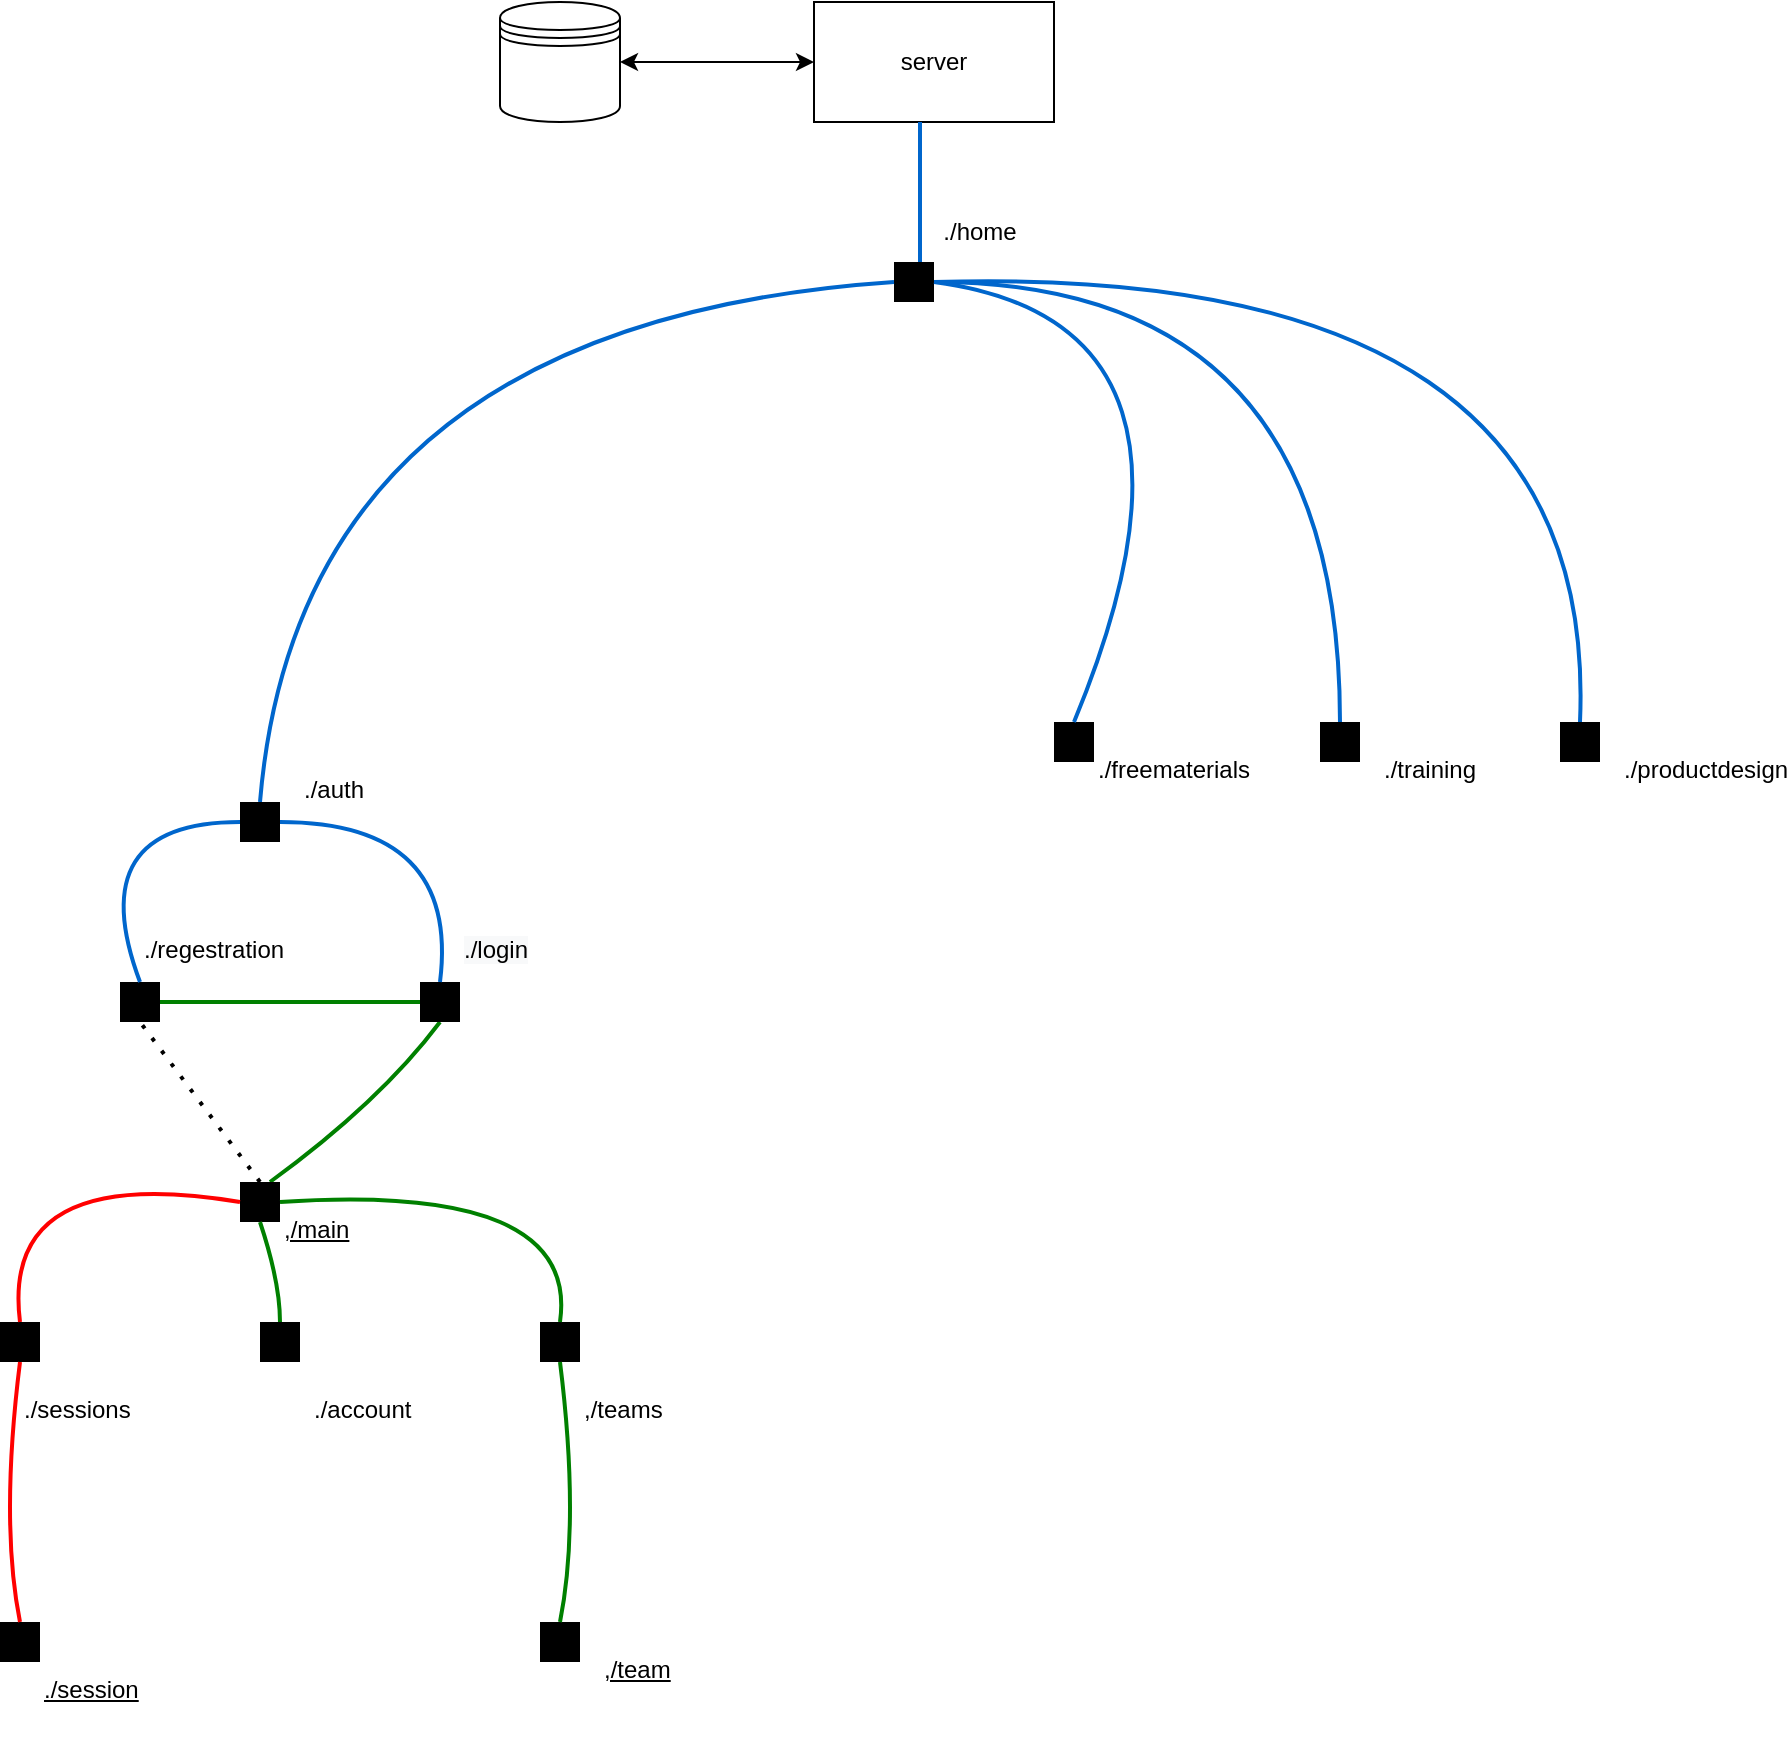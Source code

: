 <mxfile version="20.2.3" type="github">
  <diagram name="Page-1" id="b33cb84f-bf7a-9ccf-f142-242d16432e5d">
    <mxGraphModel dx="700" dy="752" grid="1" gridSize="10" guides="1" tooltips="1" connect="1" arrows="1" fold="1" page="1" pageScale="1.5" pageWidth="1169" pageHeight="826" background="none" math="0" shadow="0">
      <root>
        <mxCell id="0" style=";html=1;" />
        <mxCell id="1" style=";html=1;" parent="0" />
        <mxCell id="2a5a01dd2e413fbf-43" style="edgeStyle=none;curved=1;html=1;endArrow=none;endFill=0;strokeColor=green;strokeWidth=2;fontSize=24;exitX=1;exitY=0.5;exitDx=0;exitDy=0;fillColor=#B9E0A5;entryX=0;entryY=0.5;entryDx=0;entryDy=0;" parent="1" source="BhT1gj-zwRNEUNMPTzrb-11" target="BhT1gj-zwRNEUNMPTzrb-16" edge="1">
          <mxGeometry relative="1" as="geometry">
            <Array as="points" />
            <mxPoint x="520" y="354.615" as="sourcePoint" />
            <mxPoint x="530" y="470" as="targetPoint" />
          </mxGeometry>
        </mxCell>
        <mxCell id="2a5a01dd2e413fbf-12" value="" style="whiteSpace=wrap;html=1;rounded=0;shadow=0;strokeWidth=1;fillColor=#000000;fontSize=24;align=right;strokeColor=none;" parent="1" vertex="1">
          <mxGeometry x="857" y="190" width="20" height="20" as="geometry" />
        </mxCell>
        <mxCell id="2a5a01dd2e413fbf-44" style="edgeStyle=none;curved=1;html=1;endArrow=none;endFill=0;strokeColor=#0066CC;strokeWidth=2;fontSize=24;entryX=0;entryY=0.5;entryDx=0;entryDy=0;exitX=0.5;exitY=0;exitDx=0;exitDy=0;" parent="1" source="2a5a01dd2e413fbf-13" target="2a5a01dd2e413fbf-12" edge="1">
          <mxGeometry relative="1" as="geometry">
            <Array as="points">
              <mxPoint x="560" y="220" />
            </Array>
            <mxPoint x="490" y="320" as="sourcePoint" />
            <mxPoint x="450" y="620" as="targetPoint" />
          </mxGeometry>
        </mxCell>
        <mxCell id="2a5a01dd2e413fbf-13" value="" style="whiteSpace=wrap;html=1;rounded=0;shadow=0;strokeWidth=1;fillColor=#000000;fontSize=24;align=right;strokeColor=none;" parent="1" vertex="1">
          <mxGeometry x="530" y="460" width="20" height="20" as="geometry" />
        </mxCell>
        <mxCell id="BhT1gj-zwRNEUNMPTzrb-5" value="./home" style="text;html=1;strokeColor=none;fillColor=none;align=center;verticalAlign=middle;whiteSpace=wrap;rounded=0;" parent="1" vertex="1">
          <mxGeometry x="870" y="160" width="60" height="30" as="geometry" />
        </mxCell>
        <mxCell id="BhT1gj-zwRNEUNMPTzrb-8" value="" style="whiteSpace=wrap;html=1;rounded=0;shadow=0;strokeWidth=1;fillColor=#000000;fontSize=24;align=right;strokeColor=none;" parent="1" vertex="1">
          <mxGeometry x="1070" y="420" width="20" height="20" as="geometry" />
        </mxCell>
        <mxCell id="BhT1gj-zwRNEUNMPTzrb-10" value="&lt;div style=&quot;text-align: center;&quot;&gt;./auth&lt;/div&gt;" style="text;whiteSpace=wrap;html=1;" parent="1" vertex="1">
          <mxGeometry x="560" y="440" width="70" height="40" as="geometry" />
        </mxCell>
        <mxCell id="BhT1gj-zwRNEUNMPTzrb-11" value="" style="whiteSpace=wrap;html=1;rounded=0;shadow=0;strokeWidth=1;fillColor=#000000;fontSize=24;align=right;strokeColor=none;" parent="1" vertex="1">
          <mxGeometry x="470" y="550" width="20" height="20" as="geometry" />
        </mxCell>
        <mxCell id="BhT1gj-zwRNEUNMPTzrb-12" value="&lt;span style=&quot;color: rgb(0, 0, 0); font-family: Helvetica; font-size: 12px; font-style: normal; font-variant-ligatures: normal; font-variant-caps: normal; font-weight: 400; letter-spacing: normal; orphans: 2; text-align: center; text-indent: 0px; text-transform: none; widows: 2; word-spacing: 0px; -webkit-text-stroke-width: 0px; background-color: rgb(248, 249, 250); text-decoration-thickness: initial; text-decoration-style: initial; text-decoration-color: initial; float: none; display: inline !important;&quot;&gt;./login&lt;/span&gt;" style="text;whiteSpace=wrap;html=1;" parent="1" vertex="1">
          <mxGeometry x="640" y="520" width="60" height="40" as="geometry" />
        </mxCell>
        <mxCell id="BhT1gj-zwRNEUNMPTzrb-13" value="&lt;div style=&quot;text-align: center;&quot;&gt;&lt;span style=&quot;background-color: initial;&quot;&gt;./regestration&lt;/span&gt;&lt;/div&gt;" style="text;whiteSpace=wrap;html=1;" parent="1" vertex="1">
          <mxGeometry x="480" y="520" width="60" height="40" as="geometry" />
        </mxCell>
        <mxCell id="BhT1gj-zwRNEUNMPTzrb-14" style="edgeStyle=none;curved=1;html=1;endArrow=none;endFill=0;strokeColor=green;strokeWidth=2;fontSize=24;fillColor=#B9E0A5;entryX=0.75;entryY=0;entryDx=0;entryDy=0;" parent="1" target="BhT1gj-zwRNEUNMPTzrb-26" edge="1">
          <mxGeometry relative="1" as="geometry">
            <Array as="points">
              <mxPoint x="600" y="610" />
            </Array>
            <mxPoint x="630" y="570" as="sourcePoint" />
            <mxPoint x="550" y="470" as="targetPoint" />
          </mxGeometry>
        </mxCell>
        <mxCell id="BhT1gj-zwRNEUNMPTzrb-16" value="" style="whiteSpace=wrap;html=1;rounded=0;shadow=0;strokeWidth=1;fillColor=#000000;fontSize=24;align=right;strokeColor=none;" parent="1" vertex="1">
          <mxGeometry x="620" y="550" width="20" height="20" as="geometry" />
        </mxCell>
        <mxCell id="BhT1gj-zwRNEUNMPTzrb-19" value="" style="shape=datastore;whiteSpace=wrap;html=1;" parent="1" vertex="1">
          <mxGeometry x="660" y="60" width="60" height="60" as="geometry" />
        </mxCell>
        <mxCell id="BhT1gj-zwRNEUNMPTzrb-20" value="server" style="rounded=0;whiteSpace=wrap;html=1;" parent="1" vertex="1">
          <mxGeometry x="817" y="60" width="120" height="60" as="geometry" />
        </mxCell>
        <mxCell id="BhT1gj-zwRNEUNMPTzrb-23" value="" style="endArrow=classic;startArrow=classic;html=1;rounded=0;fillColor=#B9E0A5;entryX=1;entryY=0.5;entryDx=0;entryDy=0;exitX=0;exitY=0.5;exitDx=0;exitDy=0;" parent="1" source="BhT1gj-zwRNEUNMPTzrb-20" target="BhT1gj-zwRNEUNMPTzrb-19" edge="1">
          <mxGeometry width="50" height="50" relative="1" as="geometry">
            <mxPoint x="740" y="450" as="sourcePoint" />
            <mxPoint x="790" y="400" as="targetPoint" />
          </mxGeometry>
        </mxCell>
        <mxCell id="BhT1gj-zwRNEUNMPTzrb-24" style="edgeStyle=none;curved=1;html=1;endArrow=none;endFill=0;strokeColor=#0066CC;strokeWidth=2;fontSize=24;" parent="1" edge="1">
          <mxGeometry relative="1" as="geometry">
            <Array as="points" />
            <mxPoint x="870" y="190" as="sourcePoint" />
            <mxPoint x="870" y="120" as="targetPoint" />
          </mxGeometry>
        </mxCell>
        <mxCell id="BhT1gj-zwRNEUNMPTzrb-26" value="" style="whiteSpace=wrap;html=1;rounded=0;shadow=0;strokeWidth=1;fillColor=#000000;fontSize=24;align=right;strokeColor=none;" parent="1" vertex="1">
          <mxGeometry x="530" y="650" width="20" height="20" as="geometry" />
        </mxCell>
        <mxCell id="BhT1gj-zwRNEUNMPTzrb-29" style="edgeStyle=none;curved=1;html=1;endArrow=none;endFill=0;strokeColor=#0066CC;strokeWidth=2;fontSize=24;entryX=0.5;entryY=0;entryDx=0;entryDy=0;exitX=0.5;exitY=0;exitDx=0;exitDy=0;" parent="1" target="BhT1gj-zwRNEUNMPTzrb-16" edge="1">
          <mxGeometry relative="1" as="geometry">
            <Array as="points">
              <mxPoint x="640" y="470" />
            </Array>
            <mxPoint x="550" y="470" as="sourcePoint" />
            <mxPoint x="867" y="210" as="targetPoint" />
          </mxGeometry>
        </mxCell>
        <mxCell id="BhT1gj-zwRNEUNMPTzrb-30" style="edgeStyle=none;curved=1;html=1;endArrow=none;endFill=0;strokeColor=#0066CC;strokeWidth=2;fontSize=24;exitX=0;exitY=0.5;exitDx=0;exitDy=0;" parent="1" source="2a5a01dd2e413fbf-13" edge="1">
          <mxGeometry relative="1" as="geometry">
            <Array as="points">
              <mxPoint x="450" y="470" />
            </Array>
            <mxPoint x="560" y="480" as="sourcePoint" />
            <mxPoint x="480" y="550" as="targetPoint" />
          </mxGeometry>
        </mxCell>
        <mxCell id="BhT1gj-zwRNEUNMPTzrb-31" value="&lt;div style=&quot;text-align: center;&quot;&gt;&lt;span style=&quot;background-color: initial;&quot;&gt;&lt;u&gt;,/main&lt;/u&gt;&lt;/span&gt;&lt;/div&gt;" style="text;whiteSpace=wrap;html=1;" parent="1" vertex="1">
          <mxGeometry x="550" y="660" width="60" height="40" as="geometry" />
        </mxCell>
        <mxCell id="BhT1gj-zwRNEUNMPTzrb-32" value="" style="whiteSpace=wrap;html=1;rounded=0;shadow=0;strokeWidth=1;fillColor=#000000;fontSize=24;align=right;strokeColor=none;" parent="1" vertex="1">
          <mxGeometry x="410" y="720" width="20" height="20" as="geometry" />
        </mxCell>
        <mxCell id="BhT1gj-zwRNEUNMPTzrb-33" value="&lt;div style=&quot;text-align: center;&quot;&gt;&lt;span style=&quot;background-color: initial;&quot;&gt;./sessions&lt;/span&gt;&lt;/div&gt;" style="text;whiteSpace=wrap;html=1;" parent="1" vertex="1">
          <mxGeometry x="420" y="750" width="60" height="40" as="geometry" />
        </mxCell>
        <mxCell id="BhT1gj-zwRNEUNMPTzrb-34" value="" style="whiteSpace=wrap;html=1;rounded=0;shadow=0;strokeWidth=1;fillColor=#000000;fontSize=24;align=right;strokeColor=none;" parent="1" vertex="1">
          <mxGeometry x="540" y="720" width="20" height="20" as="geometry" />
        </mxCell>
        <mxCell id="BhT1gj-zwRNEUNMPTzrb-35" value="&lt;div style=&quot;text-align: center;&quot;&gt;./account&lt;/div&gt;" style="text;whiteSpace=wrap;html=1;" parent="1" vertex="1">
          <mxGeometry x="565" y="750" width="60" height="40" as="geometry" />
        </mxCell>
        <mxCell id="BhT1gj-zwRNEUNMPTzrb-36" value="" style="whiteSpace=wrap;html=1;rounded=0;shadow=0;strokeWidth=1;fillColor=#000000;fontSize=24;align=right;strokeColor=none;" parent="1" vertex="1">
          <mxGeometry x="680" y="720" width="20" height="20" as="geometry" />
        </mxCell>
        <mxCell id="BhT1gj-zwRNEUNMPTzrb-37" value="&lt;div style=&quot;text-align: center;&quot;&gt;,/teams&lt;/div&gt;" style="text;whiteSpace=wrap;html=1;" parent="1" vertex="1">
          <mxGeometry x="700" y="750" width="60" height="40" as="geometry" />
        </mxCell>
        <mxCell id="BhT1gj-zwRNEUNMPTzrb-38" style="edgeStyle=none;curved=1;html=1;endArrow=none;endFill=0;strokeColor=red;strokeWidth=2;fontSize=24;exitX=0.5;exitY=0;exitDx=0;exitDy=0;fillColor=#B9E0A5;" parent="1" source="BhT1gj-zwRNEUNMPTzrb-32" edge="1">
          <mxGeometry relative="1" as="geometry">
            <Array as="points">
              <mxPoint x="410" y="640" />
            </Array>
            <mxPoint x="480" y="575" as="sourcePoint" />
            <mxPoint x="530" y="660" as="targetPoint" />
          </mxGeometry>
        </mxCell>
        <mxCell id="BhT1gj-zwRNEUNMPTzrb-40" style="edgeStyle=none;curved=1;html=1;endArrow=none;endFill=0;strokeColor=green;strokeWidth=2;fontSize=24;exitX=0.5;exitY=0;exitDx=0;exitDy=0;fillColor=#B9E0A5;entryX=0;entryY=0;entryDx=0;entryDy=0;" parent="1" source="BhT1gj-zwRNEUNMPTzrb-36" target="BhT1gj-zwRNEUNMPTzrb-31" edge="1">
          <mxGeometry relative="1" as="geometry">
            <Array as="points">
              <mxPoint x="700" y="650" />
            </Array>
            <mxPoint x="430" y="730" as="sourcePoint" />
            <mxPoint x="540" y="670" as="targetPoint" />
          </mxGeometry>
        </mxCell>
        <mxCell id="BhT1gj-zwRNEUNMPTzrb-41" style="edgeStyle=none;curved=1;html=1;endArrow=none;endFill=0;strokeColor=green;strokeWidth=2;fontSize=24;fillColor=#B9E0A5;exitX=0.5;exitY=1;exitDx=0;exitDy=0;entryX=0.5;entryY=0;entryDx=0;entryDy=0;" parent="1" source="BhT1gj-zwRNEUNMPTzrb-26" target="BhT1gj-zwRNEUNMPTzrb-34" edge="1">
          <mxGeometry relative="1" as="geometry">
            <Array as="points">
              <mxPoint x="550" y="700" />
            </Array>
            <mxPoint x="650" y="570" as="sourcePoint" />
            <mxPoint x="550" y="730" as="targetPoint" />
          </mxGeometry>
        </mxCell>
        <mxCell id="BhT1gj-zwRNEUNMPTzrb-42" value="" style="whiteSpace=wrap;html=1;rounded=0;shadow=0;strokeWidth=1;fillColor=#000000;fontSize=24;align=right;strokeColor=none;" parent="1" vertex="1">
          <mxGeometry x="410" y="870" width="20" height="20" as="geometry" />
        </mxCell>
        <mxCell id="BhT1gj-zwRNEUNMPTzrb-43" style="edgeStyle=none;curved=1;html=1;endArrow=none;endFill=0;strokeColor=red;strokeWidth=2;fontSize=24;exitX=0.5;exitY=0;exitDx=0;exitDy=0;fillColor=#B9E0A5;entryX=0.5;entryY=1;entryDx=0;entryDy=0;" parent="1" source="BhT1gj-zwRNEUNMPTzrb-42" target="BhT1gj-zwRNEUNMPTzrb-32" edge="1">
          <mxGeometry relative="1" as="geometry">
            <Array as="points">
              <mxPoint x="410" y="820" />
            </Array>
            <mxPoint x="430" y="730" as="sourcePoint" />
            <mxPoint x="340" y="740" as="targetPoint" />
          </mxGeometry>
        </mxCell>
        <mxCell id="BhT1gj-zwRNEUNMPTzrb-44" value="&lt;div style=&quot;text-align: center;&quot;&gt;&lt;span style=&quot;background-color: initial;&quot;&gt;&lt;u&gt;./session&lt;/u&gt;&lt;/span&gt;&lt;/div&gt;" style="text;whiteSpace=wrap;html=1;" parent="1" vertex="1">
          <mxGeometry x="430" y="890" width="60" height="40" as="geometry" />
        </mxCell>
        <mxCell id="BhT1gj-zwRNEUNMPTzrb-46" value="" style="whiteSpace=wrap;html=1;rounded=0;shadow=0;strokeWidth=1;fillColor=#000000;fontSize=24;align=right;strokeColor=none;" parent="1" vertex="1">
          <mxGeometry x="680" y="870" width="20" height="20" as="geometry" />
        </mxCell>
        <mxCell id="BhT1gj-zwRNEUNMPTzrb-47" style="edgeStyle=none;curved=1;html=1;endArrow=none;endFill=0;strokeColor=green;strokeWidth=2;fontSize=24;exitX=0.5;exitY=1;exitDx=0;exitDy=0;fillColor=#B9E0A5;entryX=0.5;entryY=0;entryDx=0;entryDy=0;" parent="1" source="BhT1gj-zwRNEUNMPTzrb-36" target="BhT1gj-zwRNEUNMPTzrb-46" edge="1">
          <mxGeometry relative="1" as="geometry">
            <Array as="points">
              <mxPoint x="700" y="820" />
            </Array>
            <mxPoint x="700" y="730" as="sourcePoint" />
            <mxPoint x="690" y="750" as="targetPoint" />
          </mxGeometry>
        </mxCell>
        <mxCell id="BhT1gj-zwRNEUNMPTzrb-48" value="&lt;div style=&quot;text-align: center;&quot;&gt;&lt;u&gt;,/team&lt;/u&gt;&lt;/div&gt;" style="text;whiteSpace=wrap;html=1;" parent="1" vertex="1">
          <mxGeometry x="710" y="880" width="60" height="40" as="geometry" />
        </mxCell>
        <mxCell id="BhT1gj-zwRNEUNMPTzrb-49" style="edgeStyle=none;curved=1;html=1;endArrow=none;endFill=0;strokeColor=#0066CC;strokeWidth=2;fontSize=24;entryX=0.5;entryY=0;entryDx=0;entryDy=0;exitX=1;exitY=0.5;exitDx=0;exitDy=0;" parent="1" source="2a5a01dd2e413fbf-12" target="BhT1gj-zwRNEUNMPTzrb-8" edge="1">
          <mxGeometry relative="1" as="geometry">
            <Array as="points">
              <mxPoint x="1080" y="200" />
            </Array>
            <mxPoint x="1030" y="280" as="sourcePoint" />
            <mxPoint x="867" y="210" as="targetPoint" />
          </mxGeometry>
        </mxCell>
        <mxCell id="BhT1gj-zwRNEUNMPTzrb-50" value="&lt;div style=&quot;text-align: center;&quot;&gt;./training&lt;/div&gt;" style="text;whiteSpace=wrap;html=1;" parent="1" vertex="1">
          <mxGeometry x="1100" y="430" width="70" height="40" as="geometry" />
        </mxCell>
        <mxCell id="BhT1gj-zwRNEUNMPTzrb-51" value="" style="whiteSpace=wrap;html=1;rounded=0;shadow=0;strokeWidth=1;fillColor=#000000;fontSize=24;align=right;strokeColor=none;" parent="1" vertex="1">
          <mxGeometry x="937" y="420" width="20" height="20" as="geometry" />
        </mxCell>
        <mxCell id="BhT1gj-zwRNEUNMPTzrb-53" style="edgeStyle=none;curved=1;html=1;endArrow=none;endFill=0;strokeColor=#0066CC;strokeWidth=2;fontSize=24;entryX=0.5;entryY=0;entryDx=0;entryDy=0;exitX=1;exitY=0.5;exitDx=0;exitDy=0;" parent="1" source="2a5a01dd2e413fbf-12" target="BhT1gj-zwRNEUNMPTzrb-51" edge="1">
          <mxGeometry relative="1" as="geometry">
            <Array as="points">
              <mxPoint x="1030" y="220" />
            </Array>
            <mxPoint x="887" y="210" as="sourcePoint" />
            <mxPoint x="1090" y="430" as="targetPoint" />
          </mxGeometry>
        </mxCell>
        <mxCell id="BhT1gj-zwRNEUNMPTzrb-54" value="&lt;div style=&quot;text-align: center;&quot;&gt;./freematerials&lt;/div&gt;" style="text;whiteSpace=wrap;html=1;" parent="1" vertex="1">
          <mxGeometry x="957" y="430" width="70" height="40" as="geometry" />
        </mxCell>
        <mxCell id="BhT1gj-zwRNEUNMPTzrb-55" value="" style="whiteSpace=wrap;html=1;rounded=0;shadow=0;strokeWidth=1;fillColor=#000000;fontSize=24;align=right;strokeColor=none;" parent="1" vertex="1">
          <mxGeometry x="1190" y="420" width="20" height="20" as="geometry" />
        </mxCell>
        <mxCell id="BhT1gj-zwRNEUNMPTzrb-56" style="edgeStyle=none;curved=1;html=1;endArrow=none;endFill=0;strokeColor=#0066CC;strokeWidth=2;fontSize=24;entryX=0.5;entryY=0;entryDx=0;entryDy=0;exitX=1;exitY=0.5;exitDx=0;exitDy=0;" parent="1" source="2a5a01dd2e413fbf-12" target="BhT1gj-zwRNEUNMPTzrb-55" edge="1">
          <mxGeometry relative="1" as="geometry">
            <Array as="points">
              <mxPoint x="1210" y="190" />
            </Array>
            <mxPoint x="887" y="210" as="sourcePoint" />
            <mxPoint x="1090" y="430" as="targetPoint" />
          </mxGeometry>
        </mxCell>
        <mxCell id="BhT1gj-zwRNEUNMPTzrb-57" value="&lt;div style=&quot;text-align: center;&quot;&gt;./productdesign&lt;/div&gt;" style="text;whiteSpace=wrap;html=1;" parent="1" vertex="1">
          <mxGeometry x="1220" y="430" width="70" height="40" as="geometry" />
        </mxCell>
        <mxCell id="BhT1gj-zwRNEUNMPTzrb-58" value="" style="endArrow=none;dashed=1;html=1;dashPattern=1 3;strokeWidth=2;rounded=0;fillColor=green;exitX=0.5;exitY=0;exitDx=0;exitDy=0;entryX=0.5;entryY=1;entryDx=0;entryDy=0;" parent="1" source="BhT1gj-zwRNEUNMPTzrb-26" target="BhT1gj-zwRNEUNMPTzrb-11" edge="1">
          <mxGeometry width="50" height="50" relative="1" as="geometry">
            <mxPoint x="470" y="590" as="sourcePoint" />
            <mxPoint x="520" y="540" as="targetPoint" />
          </mxGeometry>
        </mxCell>
      </root>
    </mxGraphModel>
  </diagram>
</mxfile>
